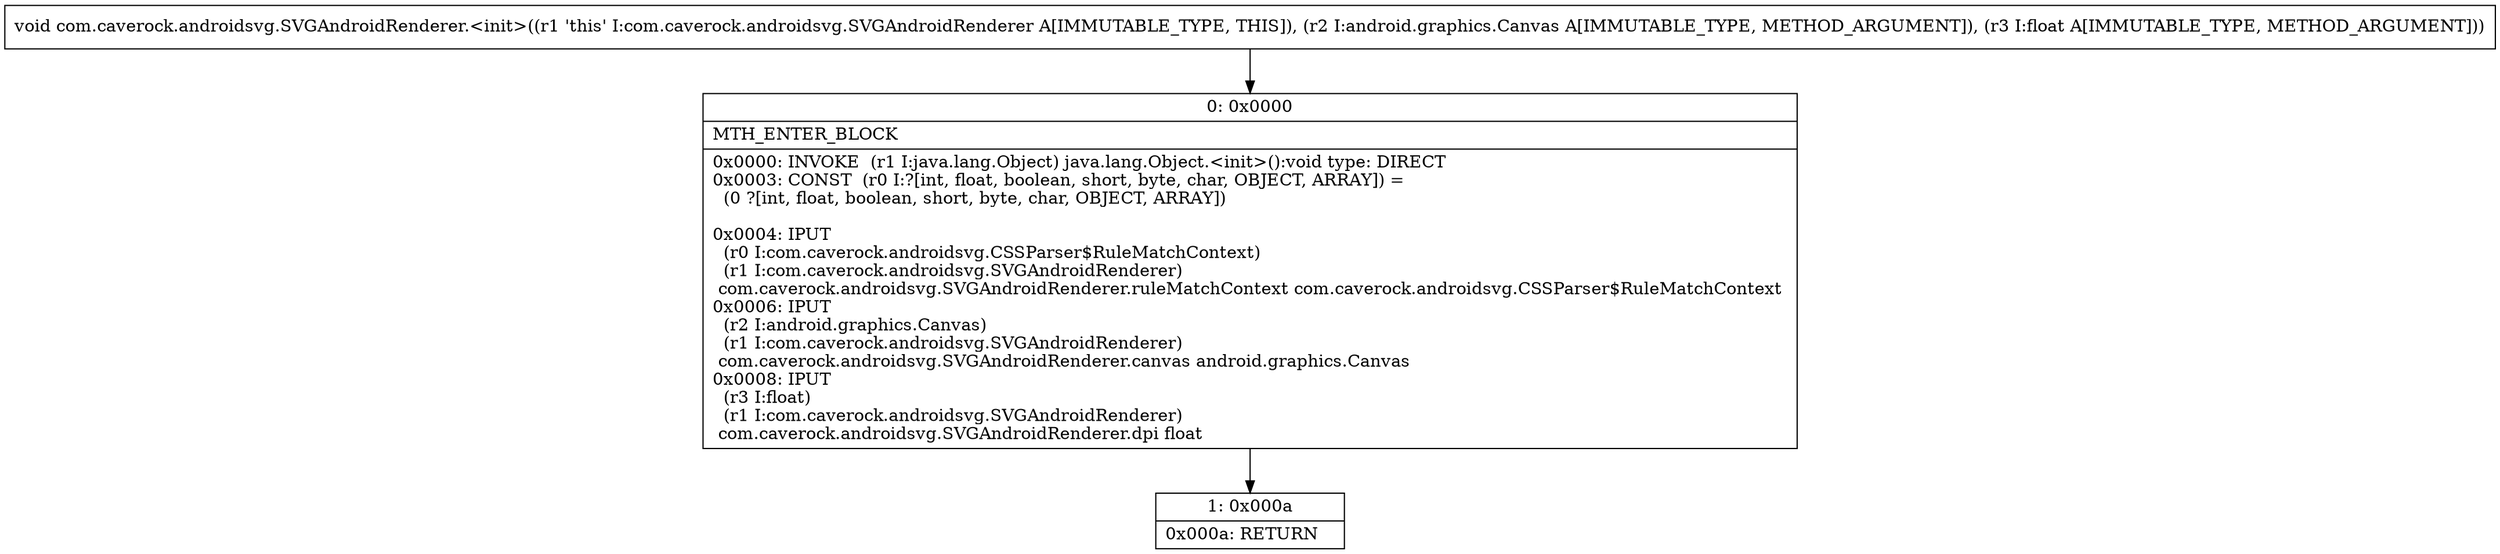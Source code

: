 digraph "CFG forcom.caverock.androidsvg.SVGAndroidRenderer.\<init\>(Landroid\/graphics\/Canvas;F)V" {
Node_0 [shape=record,label="{0\:\ 0x0000|MTH_ENTER_BLOCK\l|0x0000: INVOKE  (r1 I:java.lang.Object) java.lang.Object.\<init\>():void type: DIRECT \l0x0003: CONST  (r0 I:?[int, float, boolean, short, byte, char, OBJECT, ARRAY]) = \l  (0 ?[int, float, boolean, short, byte, char, OBJECT, ARRAY])\l \l0x0004: IPUT  \l  (r0 I:com.caverock.androidsvg.CSSParser$RuleMatchContext)\l  (r1 I:com.caverock.androidsvg.SVGAndroidRenderer)\l com.caverock.androidsvg.SVGAndroidRenderer.ruleMatchContext com.caverock.androidsvg.CSSParser$RuleMatchContext \l0x0006: IPUT  \l  (r2 I:android.graphics.Canvas)\l  (r1 I:com.caverock.androidsvg.SVGAndroidRenderer)\l com.caverock.androidsvg.SVGAndroidRenderer.canvas android.graphics.Canvas \l0x0008: IPUT  \l  (r3 I:float)\l  (r1 I:com.caverock.androidsvg.SVGAndroidRenderer)\l com.caverock.androidsvg.SVGAndroidRenderer.dpi float \l}"];
Node_1 [shape=record,label="{1\:\ 0x000a|0x000a: RETURN   \l}"];
MethodNode[shape=record,label="{void com.caverock.androidsvg.SVGAndroidRenderer.\<init\>((r1 'this' I:com.caverock.androidsvg.SVGAndroidRenderer A[IMMUTABLE_TYPE, THIS]), (r2 I:android.graphics.Canvas A[IMMUTABLE_TYPE, METHOD_ARGUMENT]), (r3 I:float A[IMMUTABLE_TYPE, METHOD_ARGUMENT])) }"];
MethodNode -> Node_0;
Node_0 -> Node_1;
}

